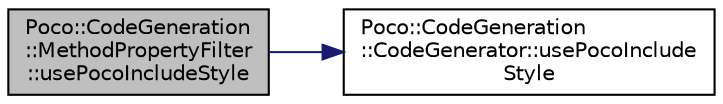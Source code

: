 digraph "Poco::CodeGeneration::MethodPropertyFilter::usePocoIncludeStyle"
{
 // LATEX_PDF_SIZE
  edge [fontname="Helvetica",fontsize="10",labelfontname="Helvetica",labelfontsize="10"];
  node [fontname="Helvetica",fontsize="10",shape=record];
  rankdir="LR";
  Node1 [label="Poco::CodeGeneration\l::MethodPropertyFilter\l::usePocoIncludeStyle",height=0.2,width=0.4,color="black", fillcolor="grey75", style="filled", fontcolor="black",tooltip="The prefix assigned to the namespace."];
  Node1 -> Node2 [color="midnightblue",fontsize="10",style="solid",fontname="Helvetica"];
  Node2 [label="Poco::CodeGeneration\l::CodeGenerator::usePocoInclude\lStyle",height=0.2,width=0.4,color="black", fillcolor="white", style="filled",URL="$classPoco_1_1CodeGeneration_1_1CodeGenerator.html#a503c541671fb7e92b8db46fc4536b29e",tooltip="The prefix assigned to the namespace."];
}
